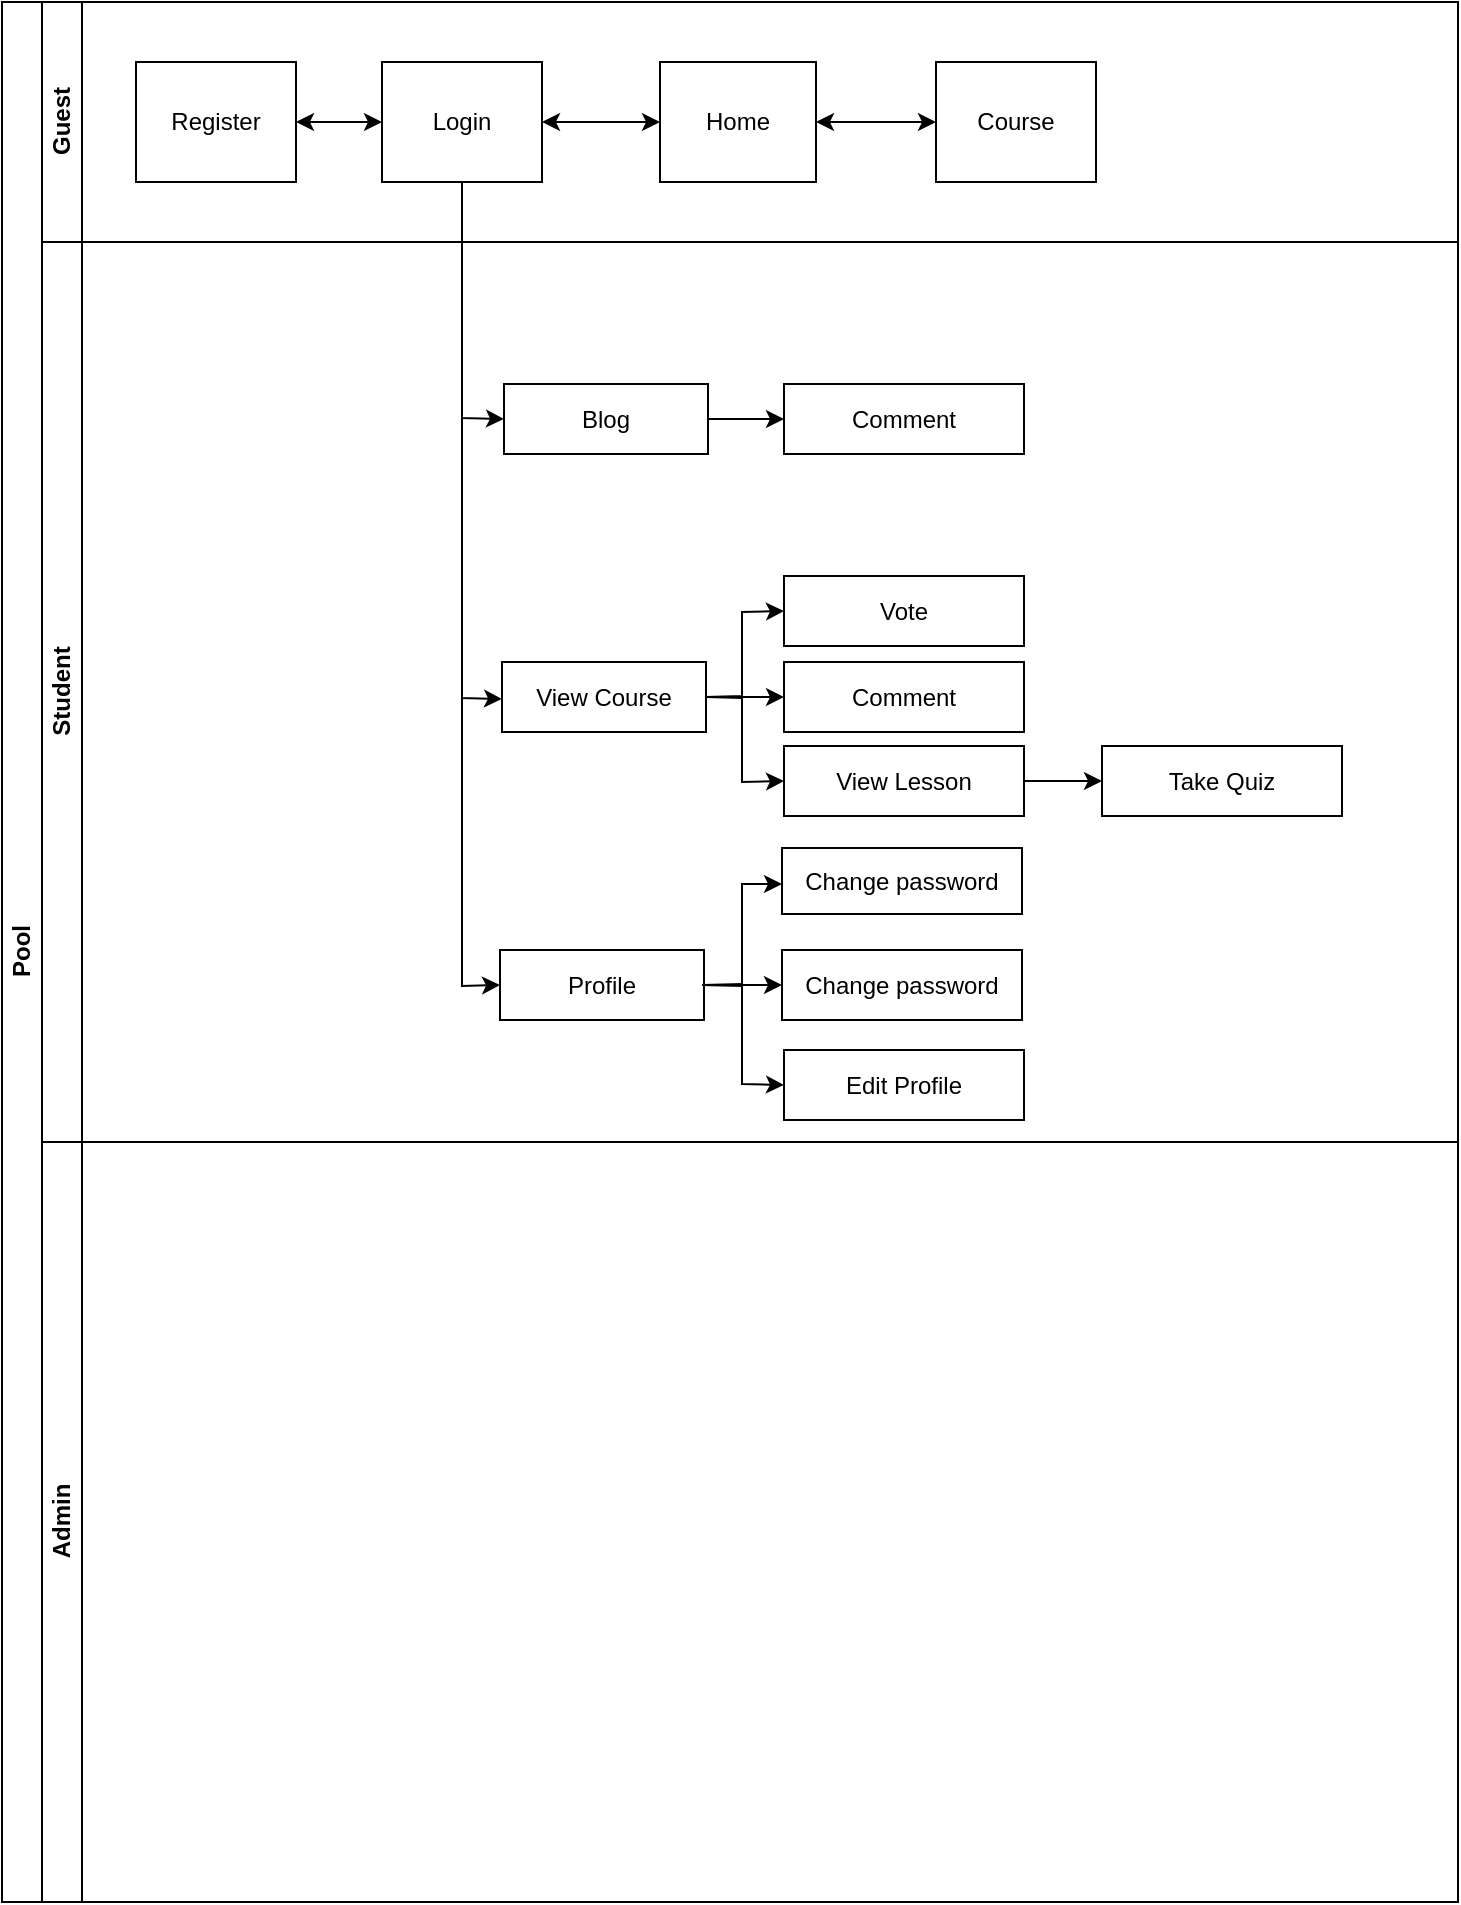 <mxfile version="21.0.2" type="github">
  <diagram id="prtHgNgQTEPvFCAcTncT" name="Page-1">
    <mxGraphModel dx="1195" dy="657" grid="1" gridSize="10" guides="1" tooltips="1" connect="1" arrows="1" fold="1" page="1" pageScale="1" pageWidth="827" pageHeight="1169" math="0" shadow="0">
      <root>
        <mxCell id="0" />
        <mxCell id="1" parent="0" />
        <mxCell id="dNxyNK7c78bLwvsdeMH5-19" value="Pool" style="swimlane;html=1;childLayout=stackLayout;resizeParent=1;resizeParentMax=0;horizontal=0;startSize=20;horizontalStack=0;" parent="1" vertex="1">
          <mxGeometry x="50" width="728" height="950" as="geometry" />
        </mxCell>
        <mxCell id="dNxyNK7c78bLwvsdeMH5-20" value="Guest" style="swimlane;html=1;startSize=20;horizontal=0;" parent="dNxyNK7c78bLwvsdeMH5-19" vertex="1">
          <mxGeometry x="20" width="708" height="120" as="geometry" />
        </mxCell>
        <mxCell id="dNxyNK7c78bLwvsdeMH5-24" value="Login" style="rounded=0;whiteSpace=wrap;html=1;fontFamily=Helvetica;fontSize=12;fontColor=#000000;align=center;" parent="dNxyNK7c78bLwvsdeMH5-20" vertex="1">
          <mxGeometry x="170" y="30" width="80" height="60" as="geometry" />
        </mxCell>
        <mxCell id="dNxyNK7c78bLwvsdeMH5-30" value="Home" style="rounded=0;whiteSpace=wrap;html=1;fontFamily=Helvetica;fontSize=12;fontColor=#000000;align=center;" parent="dNxyNK7c78bLwvsdeMH5-20" vertex="1">
          <mxGeometry x="309" y="30" width="78" height="60" as="geometry" />
        </mxCell>
        <mxCell id="hTmnyue4z5k54O5HASOT-2" value="" style="endArrow=classic;startArrow=none;html=1;rounded=0;entryX=1;entryY=0.5;entryDx=0;entryDy=0;exitX=0;exitY=0.5;exitDx=0;exitDy=0;" edge="1" parent="dNxyNK7c78bLwvsdeMH5-20" source="hTmnyue4z5k54O5HASOT-3">
          <mxGeometry width="50" height="50" relative="1" as="geometry">
            <mxPoint x="297" y="320" as="sourcePoint" />
            <mxPoint x="67" y="60" as="targetPoint" />
          </mxGeometry>
        </mxCell>
        <mxCell id="hTmnyue4z5k54O5HASOT-3" value="Register" style="rounded=0;whiteSpace=wrap;html=1;fontFamily=Helvetica;fontSize=12;fontColor=#000000;align=center;" vertex="1" parent="dNxyNK7c78bLwvsdeMH5-20">
          <mxGeometry x="47" y="30" width="80" height="60" as="geometry" />
        </mxCell>
        <mxCell id="hTmnyue4z5k54O5HASOT-5" value="" style="endArrow=classic;startArrow=classic;html=1;rounded=0;entryX=0;entryY=0.5;entryDx=0;entryDy=0;" edge="1" parent="dNxyNK7c78bLwvsdeMH5-20" source="hTmnyue4z5k54O5HASOT-3" target="dNxyNK7c78bLwvsdeMH5-24">
          <mxGeometry width="50" height="50" relative="1" as="geometry">
            <mxPoint x="139" y="99" as="sourcePoint" />
            <mxPoint x="189" y="49" as="targetPoint" />
          </mxGeometry>
        </mxCell>
        <mxCell id="hTmnyue4z5k54O5HASOT-6" value="" style="endArrow=classic;startArrow=classic;html=1;rounded=0;exitX=1;exitY=0.5;exitDx=0;exitDy=0;entryX=0;entryY=0.5;entryDx=0;entryDy=0;" edge="1" parent="dNxyNK7c78bLwvsdeMH5-20" source="dNxyNK7c78bLwvsdeMH5-24" target="dNxyNK7c78bLwvsdeMH5-30">
          <mxGeometry width="50" height="50" relative="1" as="geometry">
            <mxPoint x="259" y="119" as="sourcePoint" />
            <mxPoint x="299" y="79" as="targetPoint" />
          </mxGeometry>
        </mxCell>
        <mxCell id="hTmnyue4z5k54O5HASOT-9" value="Course" style="rounded=0;whiteSpace=wrap;html=1;fontFamily=Helvetica;fontSize=12;fontColor=#000000;align=center;" vertex="1" parent="dNxyNK7c78bLwvsdeMH5-20">
          <mxGeometry x="447" y="30" width="80" height="60" as="geometry" />
        </mxCell>
        <mxCell id="hTmnyue4z5k54O5HASOT-13" value="" style="endArrow=classic;startArrow=classic;html=1;rounded=0;entryX=0;entryY=0.5;entryDx=0;entryDy=0;exitX=1;exitY=0.5;exitDx=0;exitDy=0;" edge="1" parent="dNxyNK7c78bLwvsdeMH5-20" source="dNxyNK7c78bLwvsdeMH5-30" target="hTmnyue4z5k54O5HASOT-9">
          <mxGeometry width="50" height="50" relative="1" as="geometry">
            <mxPoint x="377" y="129" as="sourcePoint" />
            <mxPoint x="427" y="79" as="targetPoint" />
          </mxGeometry>
        </mxCell>
        <mxCell id="dNxyNK7c78bLwvsdeMH5-21" value="Student" style="swimlane;html=1;startSize=20;horizontal=0;" parent="dNxyNK7c78bLwvsdeMH5-19" vertex="1">
          <mxGeometry x="20" y="120" width="708" height="450" as="geometry">
            <mxRectangle x="20" y="120" width="708" height="30" as="alternateBounds" />
          </mxGeometry>
        </mxCell>
        <mxCell id="hTmnyue4z5k54O5HASOT-50" value="" style="edgeStyle=orthogonalEdgeStyle;rounded=0;orthogonalLoop=1;jettySize=auto;html=1;entryX=0;entryY=0.5;entryDx=0;entryDy=0;" edge="1" parent="dNxyNK7c78bLwvsdeMH5-21" source="hTmnyue4z5k54O5HASOT-45" target="hTmnyue4z5k54O5HASOT-51">
          <mxGeometry relative="1" as="geometry">
            <mxPoint x="570" y="257.5" as="targetPoint" />
          </mxGeometry>
        </mxCell>
        <mxCell id="hTmnyue4z5k54O5HASOT-45" value="View Lesson" style="rounded=0;whiteSpace=wrap;html=1;fontFamily=Helvetica;fontSize=12;fontColor=#000000;align=center;" vertex="1" parent="dNxyNK7c78bLwvsdeMH5-21">
          <mxGeometry x="371" y="252" width="120" height="35" as="geometry" />
        </mxCell>
        <mxCell id="hTmnyue4z5k54O5HASOT-46" value="Comment" style="rounded=0;whiteSpace=wrap;html=1;fontFamily=Helvetica;fontSize=12;fontColor=#000000;align=center;" vertex="1" parent="dNxyNK7c78bLwvsdeMH5-21">
          <mxGeometry x="371" y="210" width="120" height="35" as="geometry" />
        </mxCell>
        <mxCell id="hTmnyue4z5k54O5HASOT-51" value="Take Quiz" style="rounded=0;whiteSpace=wrap;html=1;fontFamily=Helvetica;fontSize=12;fontColor=#000000;align=center;" vertex="1" parent="dNxyNK7c78bLwvsdeMH5-21">
          <mxGeometry x="530" y="252" width="120" height="35" as="geometry" />
        </mxCell>
        <mxCell id="hTmnyue4z5k54O5HASOT-52" value="Blog" style="rounded=0;whiteSpace=wrap;html=1;fontFamily=Helvetica;fontSize=12;fontColor=#000000;align=center;" vertex="1" parent="dNxyNK7c78bLwvsdeMH5-21">
          <mxGeometry x="231" y="71" width="102" height="35" as="geometry" />
        </mxCell>
        <mxCell id="hTmnyue4z5k54O5HASOT-38" value="Edit Profile" style="rounded=0;whiteSpace=wrap;html=1;fontFamily=Helvetica;fontSize=12;fontColor=#000000;align=center;" vertex="1" parent="dNxyNK7c78bLwvsdeMH5-21">
          <mxGeometry x="371" y="404" width="120" height="35" as="geometry" />
        </mxCell>
        <mxCell id="hTmnyue4z5k54O5HASOT-53" value="Vote" style="rounded=0;whiteSpace=wrap;html=1;fontFamily=Helvetica;fontSize=12;fontColor=#000000;align=center;" vertex="1" parent="dNxyNK7c78bLwvsdeMH5-21">
          <mxGeometry x="371" y="167" width="120" height="35" as="geometry" />
        </mxCell>
        <mxCell id="hTmnyue4z5k54O5HASOT-56" value="Comment" style="rounded=0;whiteSpace=wrap;html=1;fontFamily=Helvetica;fontSize=12;fontColor=#000000;align=center;" vertex="1" parent="dNxyNK7c78bLwvsdeMH5-21">
          <mxGeometry x="371" y="71" width="120" height="35" as="geometry" />
        </mxCell>
        <mxCell id="hTmnyue4z5k54O5HASOT-57" value="" style="endArrow=classic;html=1;rounded=0;exitX=1;exitY=0.5;exitDx=0;exitDy=0;entryX=0;entryY=0.5;entryDx=0;entryDy=0;" edge="1" parent="dNxyNK7c78bLwvsdeMH5-21" source="hTmnyue4z5k54O5HASOT-52" target="hTmnyue4z5k54O5HASOT-56">
          <mxGeometry width="50" height="50" relative="1" as="geometry">
            <mxPoint x="360" y="155" as="sourcePoint" />
            <mxPoint x="410" y="105" as="targetPoint" />
          </mxGeometry>
        </mxCell>
        <mxCell id="dNxyNK7c78bLwvsdeMH5-22" value="Admin" style="swimlane;html=1;startSize=20;horizontal=0;" parent="dNxyNK7c78bLwvsdeMH5-19" vertex="1">
          <mxGeometry x="20" y="570" width="708" height="380" as="geometry">
            <mxRectangle x="20" y="150" width="700" height="30" as="alternateBounds" />
          </mxGeometry>
        </mxCell>
        <mxCell id="hTmnyue4z5k54O5HASOT-62" value="" style="endArrow=classic;html=1;rounded=0;exitX=0.5;exitY=1;exitDx=0;exitDy=0;entryX=0;entryY=0.5;entryDx=0;entryDy=0;" edge="1" parent="dNxyNK7c78bLwvsdeMH5-19" target="hTmnyue4z5k54O5HASOT-52">
          <mxGeometry width="50" height="50" relative="1" as="geometry">
            <mxPoint x="230" y="90" as="sourcePoint" />
            <mxPoint x="250" y="207.5" as="targetPoint" />
            <Array as="points">
              <mxPoint x="230" y="208" />
            </Array>
          </mxGeometry>
        </mxCell>
        <mxCell id="hTmnyue4z5k54O5HASOT-34" value="Change password" style="rounded=0;whiteSpace=wrap;html=1;fontFamily=Helvetica;fontSize=12;fontColor=#000000;align=center;" vertex="1" parent="1">
          <mxGeometry x="440" y="423" width="120" height="33" as="geometry" />
        </mxCell>
        <mxCell id="hTmnyue4z5k54O5HASOT-35" value="Profile" style="rounded=0;whiteSpace=wrap;html=1;fontFamily=Helvetica;fontSize=12;fontColor=#000000;align=center;" vertex="1" parent="1">
          <mxGeometry x="299" y="474" width="102" height="35" as="geometry" />
        </mxCell>
        <mxCell id="hTmnyue4z5k54O5HASOT-36" value="View Course" style="rounded=0;whiteSpace=wrap;html=1;fontFamily=Helvetica;fontSize=12;fontColor=#000000;align=center;" vertex="1" parent="1">
          <mxGeometry x="300" y="330" width="102" height="35" as="geometry" />
        </mxCell>
        <mxCell id="hTmnyue4z5k54O5HASOT-37" value="Change password" style="rounded=0;whiteSpace=wrap;html=1;fontFamily=Helvetica;fontSize=12;fontColor=#000000;align=center;" vertex="1" parent="1">
          <mxGeometry x="440" y="474" width="120" height="35" as="geometry" />
        </mxCell>
        <mxCell id="hTmnyue4z5k54O5HASOT-39" value="" style="endArrow=classic;html=1;rounded=0;exitX=1;exitY=0.5;exitDx=0;exitDy=0;entryX=0;entryY=0.5;entryDx=0;entryDy=0;" edge="1" parent="1" source="hTmnyue4z5k54O5HASOT-35" target="hTmnyue4z5k54O5HASOT-37">
          <mxGeometry width="50" height="50" relative="1" as="geometry">
            <mxPoint x="402" y="558" as="sourcePoint" />
            <mxPoint x="452" y="508" as="targetPoint" />
          </mxGeometry>
        </mxCell>
        <mxCell id="hTmnyue4z5k54O5HASOT-40" value="" style="endArrow=classic;html=1;rounded=0;exitX=1;exitY=0.5;exitDx=0;exitDy=0;entryX=0;entryY=0.5;entryDx=0;entryDy=0;" edge="1" parent="1" target="hTmnyue4z5k54O5HASOT-38">
          <mxGeometry width="50" height="50" relative="1" as="geometry">
            <mxPoint x="400" y="491.5" as="sourcePoint" />
            <mxPoint x="480" y="540.5" as="targetPoint" />
            <Array as="points">
              <mxPoint x="420" y="491" />
              <mxPoint x="420" y="541" />
            </Array>
          </mxGeometry>
        </mxCell>
        <mxCell id="hTmnyue4z5k54O5HASOT-41" value="" style="endArrow=classic;html=1;rounded=0;exitX=1;exitY=0.5;exitDx=0;exitDy=0;entryX=0;entryY=0.5;entryDx=0;entryDy=0;" edge="1" parent="1">
          <mxGeometry width="50" height="50" relative="1" as="geometry">
            <mxPoint x="400" y="491.5" as="sourcePoint" />
            <mxPoint x="440" y="441.0" as="targetPoint" />
            <Array as="points">
              <mxPoint x="420" y="492" />
              <mxPoint x="420" y="441" />
            </Array>
          </mxGeometry>
        </mxCell>
        <mxCell id="hTmnyue4z5k54O5HASOT-47" value="" style="endArrow=classic;html=1;rounded=0;exitX=1;exitY=0.5;exitDx=0;exitDy=0;entryX=0;entryY=0.5;entryDx=0;entryDy=0;" edge="1" parent="1" source="hTmnyue4z5k54O5HASOT-36" target="hTmnyue4z5k54O5HASOT-45">
          <mxGeometry width="50" height="50" relative="1" as="geometry">
            <mxPoint x="414" y="366" as="sourcePoint" />
            <mxPoint x="464" y="316" as="targetPoint" />
            <Array as="points">
              <mxPoint x="420" y="348" />
              <mxPoint x="420" y="390" />
            </Array>
          </mxGeometry>
        </mxCell>
        <mxCell id="hTmnyue4z5k54O5HASOT-54" value="" style="endArrow=classic;html=1;rounded=0;exitX=1;exitY=0.5;exitDx=0;exitDy=0;entryX=0;entryY=0.5;entryDx=0;entryDy=0;" edge="1" parent="1" source="hTmnyue4z5k54O5HASOT-36" target="hTmnyue4z5k54O5HASOT-46">
          <mxGeometry width="50" height="50" relative="1" as="geometry">
            <mxPoint x="420" y="330" as="sourcePoint" />
            <mxPoint x="470" y="280" as="targetPoint" />
          </mxGeometry>
        </mxCell>
        <mxCell id="hTmnyue4z5k54O5HASOT-55" value="" style="endArrow=classic;html=1;rounded=0;exitX=1;exitY=0.5;exitDx=0;exitDy=0;entryX=0;entryY=0.5;entryDx=0;entryDy=0;" edge="1" parent="1" source="hTmnyue4z5k54O5HASOT-36" target="hTmnyue4z5k54O5HASOT-53">
          <mxGeometry width="50" height="50" relative="1" as="geometry">
            <mxPoint x="420" y="335" as="sourcePoint" />
            <mxPoint x="470" y="285" as="targetPoint" />
            <Array as="points">
              <mxPoint x="420" y="347" />
              <mxPoint x="420" y="305" />
            </Array>
          </mxGeometry>
        </mxCell>
        <mxCell id="hTmnyue4z5k54O5HASOT-59" value="" style="endArrow=classic;html=1;rounded=0;exitX=0.5;exitY=1;exitDx=0;exitDy=0;entryX=0;entryY=0.5;entryDx=0;entryDy=0;" edge="1" parent="1" source="dNxyNK7c78bLwvsdeMH5-24" target="hTmnyue4z5k54O5HASOT-35">
          <mxGeometry width="50" height="50" relative="1" as="geometry">
            <mxPoint x="250" y="410" as="sourcePoint" />
            <mxPoint x="280" y="500" as="targetPoint" />
            <Array as="points">
              <mxPoint x="280" y="492" />
            </Array>
          </mxGeometry>
        </mxCell>
        <mxCell id="hTmnyue4z5k54O5HASOT-60" value="" style="endArrow=classic;html=1;rounded=0;exitX=0.5;exitY=1;exitDx=0;exitDy=0;entryX=0;entryY=0.5;entryDx=0;entryDy=0;" edge="1" parent="1">
          <mxGeometry width="50" height="50" relative="1" as="geometry">
            <mxPoint x="280" y="91" as="sourcePoint" />
            <mxPoint x="300" y="348.5" as="targetPoint" />
            <Array as="points">
              <mxPoint x="280" y="348" />
            </Array>
          </mxGeometry>
        </mxCell>
      </root>
    </mxGraphModel>
  </diagram>
</mxfile>
